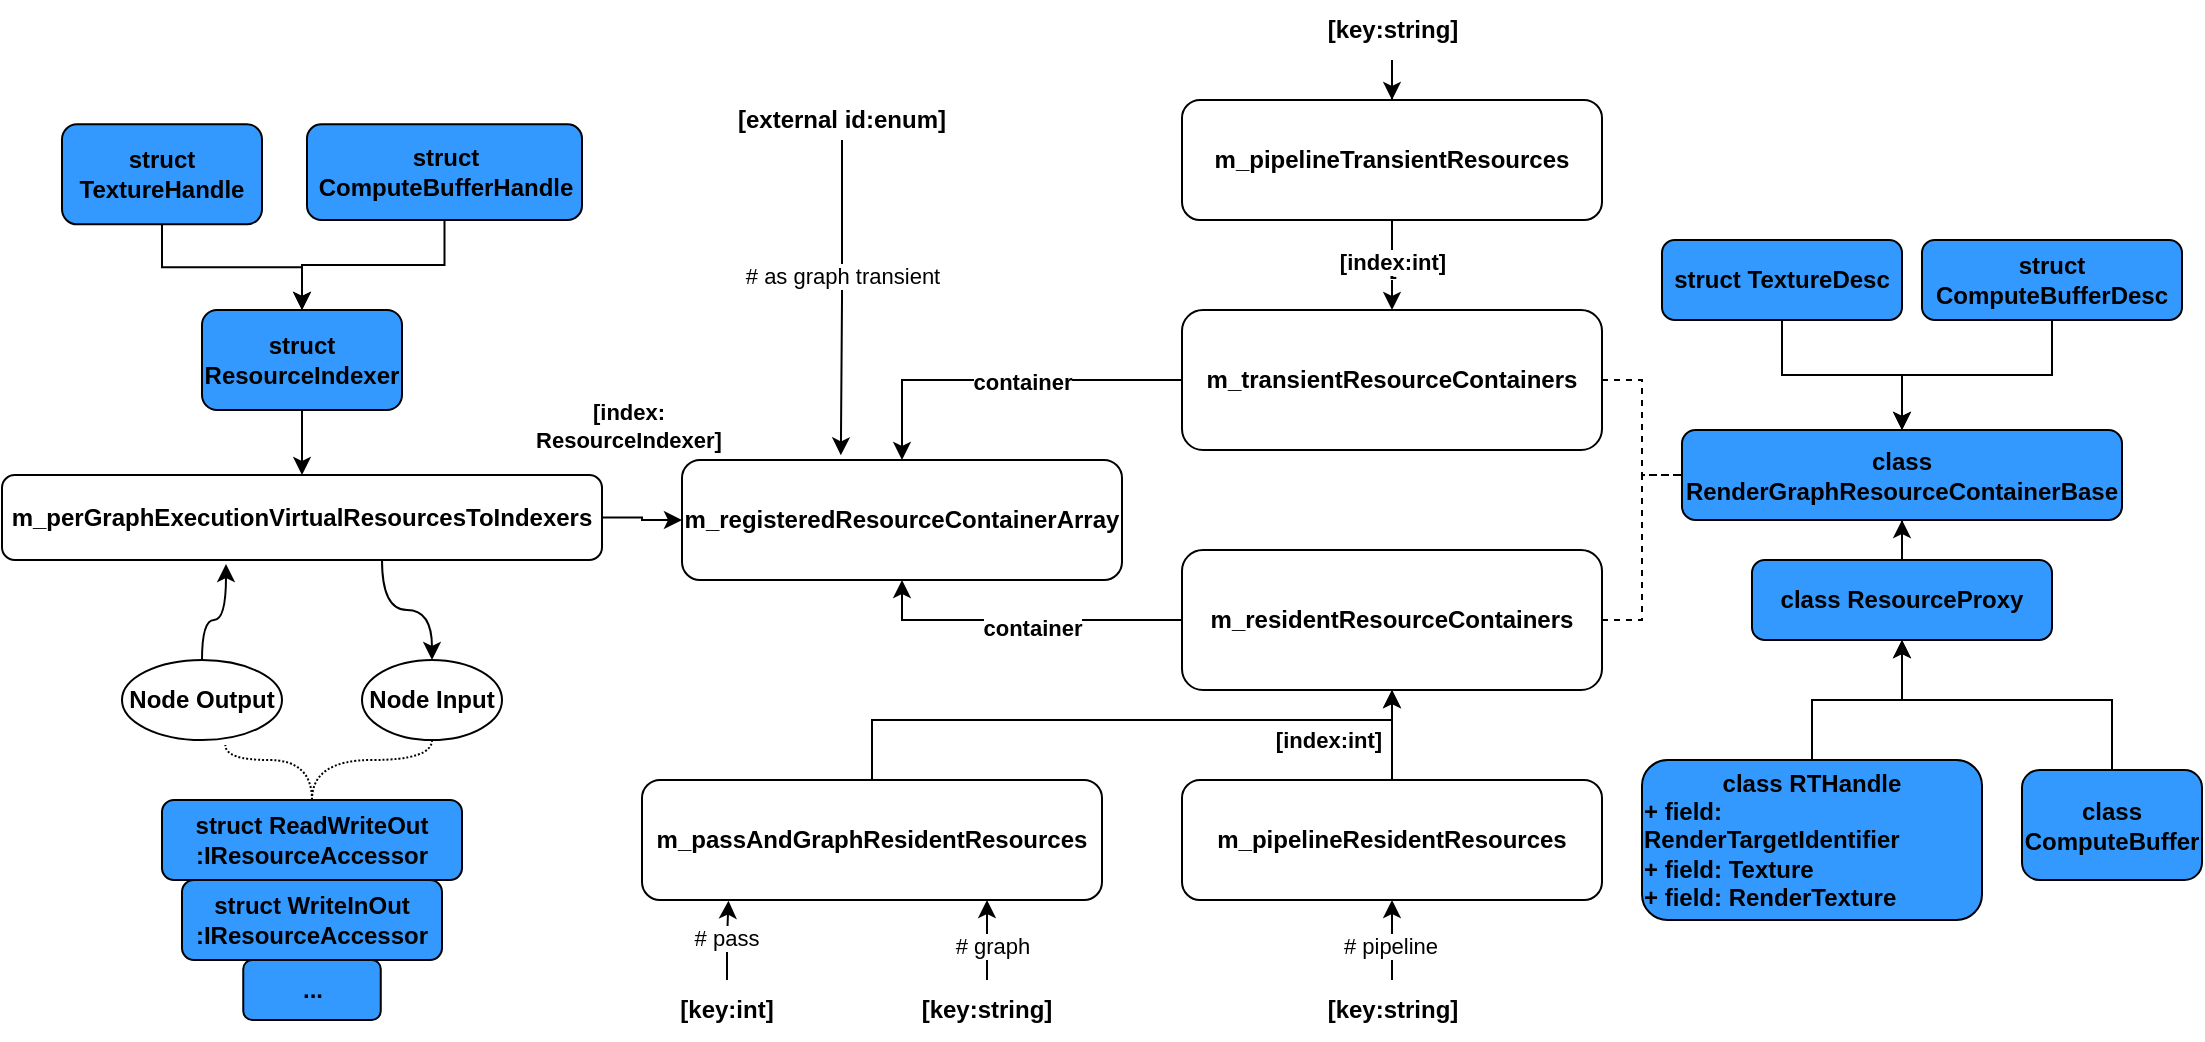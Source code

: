 <mxfile version="25.0.3">
  <diagram name="第 1 页" id="qXyWtnpy06NKacPrnchH">
    <mxGraphModel dx="1554" dy="561" grid="1" gridSize="10" guides="1" tooltips="1" connect="1" arrows="1" fold="1" page="0" pageScale="1" pageWidth="827" pageHeight="1169" math="0" shadow="0">
      <root>
        <mxCell id="0" />
        <mxCell id="1" parent="0" />
        <mxCell id="BufYAGHe7bM5gr6QDqCF-9" value="[" style="edgeStyle=orthogonalEdgeStyle;rounded=0;orthogonalLoop=1;jettySize=auto;html=1;entryX=0.5;entryY=0;entryDx=0;entryDy=0;fontStyle=1" parent="1" source="BufYAGHe7bM5gr6QDqCF-1" target="BufYAGHe7bM5gr6QDqCF-3" edge="1">
          <mxGeometry relative="1" as="geometry" />
        </mxCell>
        <mxCell id="BufYAGHe7bM5gr6QDqCF-15" value="[index:int]" style="edgeLabel;html=1;align=center;verticalAlign=middle;resizable=0;points=[];fontStyle=1" parent="BufYAGHe7bM5gr6QDqCF-9" vertex="1" connectable="0">
          <mxGeometry x="-0.088" relative="1" as="geometry">
            <mxPoint as="offset" />
          </mxGeometry>
        </mxCell>
        <mxCell id="BufYAGHe7bM5gr6QDqCF-1" value="m_pipelineTransientResources" style="rounded=1;whiteSpace=wrap;html=1;fontStyle=1" parent="1" vertex="1">
          <mxGeometry x="260" y="170" width="210" height="60" as="geometry" />
        </mxCell>
        <mxCell id="BufYAGHe7bM5gr6QDqCF-10" style="edgeStyle=orthogonalEdgeStyle;rounded=0;orthogonalLoop=1;jettySize=auto;html=1;fontStyle=1" parent="1" source="BufYAGHe7bM5gr6QDqCF-2" target="BufYAGHe7bM5gr6QDqCF-4" edge="1">
          <mxGeometry relative="1" as="geometry" />
        </mxCell>
        <mxCell id="BufYAGHe7bM5gr6QDqCF-16" value="[index:int]" style="edgeLabel;html=1;align=center;verticalAlign=middle;resizable=0;points=[];fontStyle=1" parent="BufYAGHe7bM5gr6QDqCF-10" vertex="1" connectable="0">
          <mxGeometry x="-0.032" y="-1" relative="1" as="geometry">
            <mxPoint x="-33" y="2" as="offset" />
          </mxGeometry>
        </mxCell>
        <mxCell id="BufYAGHe7bM5gr6QDqCF-2" value="m_pipelineResidentResources" style="rounded=1;whiteSpace=wrap;html=1;fontStyle=1" parent="1" vertex="1">
          <mxGeometry x="260" y="510" width="210" height="60" as="geometry" />
        </mxCell>
        <mxCell id="BufYAGHe7bM5gr6QDqCF-7" style="edgeStyle=orthogonalEdgeStyle;rounded=0;orthogonalLoop=1;jettySize=auto;html=1;entryX=0.5;entryY=0;entryDx=0;entryDy=0;fontStyle=1" parent="1" source="BufYAGHe7bM5gr6QDqCF-3" target="BufYAGHe7bM5gr6QDqCF-5" edge="1">
          <mxGeometry relative="1" as="geometry" />
        </mxCell>
        <mxCell id="BufYAGHe7bM5gr6QDqCF-17" value="container" style="edgeLabel;html=1;align=center;verticalAlign=middle;resizable=0;points=[];fontStyle=1" parent="BufYAGHe7bM5gr6QDqCF-7" vertex="1" connectable="0">
          <mxGeometry x="-0.113" y="1" relative="1" as="geometry">
            <mxPoint as="offset" />
          </mxGeometry>
        </mxCell>
        <mxCell id="BufYAGHe7bM5gr6QDqCF-23" style="edgeStyle=orthogonalEdgeStyle;rounded=0;orthogonalLoop=1;jettySize=auto;html=1;strokeColor=default;dashed=1;endArrow=none;endFill=0;entryX=0;entryY=0.5;entryDx=0;entryDy=0;fontStyle=1" parent="1" source="BufYAGHe7bM5gr6QDqCF-3" target="BufYAGHe7bM5gr6QDqCF-24" edge="1">
          <mxGeometry relative="1" as="geometry">
            <mxPoint x="580" y="310" as="targetPoint" />
          </mxGeometry>
        </mxCell>
        <mxCell id="BufYAGHe7bM5gr6QDqCF-3" value="m_transientResourceContainers" style="rounded=1;whiteSpace=wrap;html=1;fontStyle=1" parent="1" vertex="1">
          <mxGeometry x="260" y="275" width="210" height="70" as="geometry" />
        </mxCell>
        <mxCell id="BufYAGHe7bM5gr6QDqCF-8" style="edgeStyle=orthogonalEdgeStyle;rounded=0;orthogonalLoop=1;jettySize=auto;html=1;entryX=0.5;entryY=1;entryDx=0;entryDy=0;fontStyle=1" parent="1" source="BufYAGHe7bM5gr6QDqCF-4" target="BufYAGHe7bM5gr6QDqCF-5" edge="1">
          <mxGeometry relative="1" as="geometry" />
        </mxCell>
        <mxCell id="BufYAGHe7bM5gr6QDqCF-18" value="container" style="edgeLabel;html=1;align=center;verticalAlign=middle;resizable=0;points=[];fontStyle=1" parent="BufYAGHe7bM5gr6QDqCF-8" vertex="1" connectable="0">
          <mxGeometry x="-0.064" y="4" relative="1" as="geometry">
            <mxPoint as="offset" />
          </mxGeometry>
        </mxCell>
        <mxCell id="BufYAGHe7bM5gr6QDqCF-25" style="edgeStyle=orthogonalEdgeStyle;rounded=0;orthogonalLoop=1;jettySize=auto;html=1;entryX=0;entryY=0.5;entryDx=0;entryDy=0;endArrow=none;endFill=0;dashed=1;fontStyle=1" parent="1" source="BufYAGHe7bM5gr6QDqCF-4" target="BufYAGHe7bM5gr6QDqCF-24" edge="1">
          <mxGeometry relative="1" as="geometry" />
        </mxCell>
        <mxCell id="BufYAGHe7bM5gr6QDqCF-4" value="m_residentResourceContainers" style="rounded=1;whiteSpace=wrap;html=1;fontStyle=1" parent="1" vertex="1">
          <mxGeometry x="260" y="395" width="210" height="70" as="geometry" />
        </mxCell>
        <mxCell id="BufYAGHe7bM5gr6QDqCF-5" value="m_registeredResourceContainerArray" style="rounded=1;whiteSpace=wrap;html=1;fontStyle=1" parent="1" vertex="1">
          <mxGeometry x="10" y="350" width="220" height="60" as="geometry" />
        </mxCell>
        <mxCell id="BufYAGHe7bM5gr6QDqCF-12" style="edgeStyle=orthogonalEdgeStyle;rounded=0;orthogonalLoop=1;jettySize=auto;html=1;fontStyle=1" parent="1" source="BufYAGHe7bM5gr6QDqCF-11" target="BufYAGHe7bM5gr6QDqCF-1" edge="1">
          <mxGeometry relative="1" as="geometry" />
        </mxCell>
        <mxCell id="BufYAGHe7bM5gr6QDqCF-11" value="[key:string]" style="text;html=1;align=center;verticalAlign=middle;whiteSpace=wrap;rounded=0;fontStyle=1" parent="1" vertex="1">
          <mxGeometry x="332.5" y="120" width="65" height="30" as="geometry" />
        </mxCell>
        <mxCell id="BufYAGHe7bM5gr6QDqCF-14" style="edgeStyle=orthogonalEdgeStyle;rounded=0;orthogonalLoop=1;jettySize=auto;html=1;fontStyle=1" parent="1" source="BufYAGHe7bM5gr6QDqCF-13" target="BufYAGHe7bM5gr6QDqCF-2" edge="1">
          <mxGeometry relative="1" as="geometry" />
        </mxCell>
        <mxCell id="-g4H8ULdePtvUiD-AYci-40" value="# pipeline" style="edgeLabel;html=1;align=center;verticalAlign=middle;resizable=0;points=[];" parent="BufYAGHe7bM5gr6QDqCF-14" vertex="1" connectable="0">
          <mxGeometry x="-0.153" y="1" relative="1" as="geometry">
            <mxPoint as="offset" />
          </mxGeometry>
        </mxCell>
        <mxCell id="BufYAGHe7bM5gr6QDqCF-13" value="[key:string]" style="text;html=1;align=center;verticalAlign=middle;whiteSpace=wrap;rounded=0;fontStyle=1" parent="1" vertex="1">
          <mxGeometry x="332.5" y="610" width="65" height="30" as="geometry" />
        </mxCell>
        <mxCell id="BufYAGHe7bM5gr6QDqCF-24" value="class RenderGraphResourceContainerBase" style="rounded=1;whiteSpace=wrap;html=1;fontStyle=1;fillColor=#3399FF;" parent="1" vertex="1">
          <mxGeometry x="510" y="335" width="220" height="45" as="geometry" />
        </mxCell>
        <mxCell id="BufYAGHe7bM5gr6QDqCF-31" value="" style="edgeStyle=orthogonalEdgeStyle;rounded=0;orthogonalLoop=1;jettySize=auto;html=1;fontStyle=1" parent="1" source="BufYAGHe7bM5gr6QDqCF-26" target="BufYAGHe7bM5gr6QDqCF-24" edge="1">
          <mxGeometry relative="1" as="geometry" />
        </mxCell>
        <mxCell id="BufYAGHe7bM5gr6QDqCF-26" value="class Resource&lt;span style=&quot;background-color: initial;&quot;&gt;Proxy&lt;/span&gt;" style="rounded=1;whiteSpace=wrap;html=1;arcSize=16;fontStyle=1;fillColor=#3399FF;" parent="1" vertex="1">
          <mxGeometry x="545" y="400" width="150" height="40" as="geometry" />
        </mxCell>
        <mxCell id="BufYAGHe7bM5gr6QDqCF-46" style="edgeStyle=orthogonalEdgeStyle;rounded=0;orthogonalLoop=1;jettySize=auto;html=1;entryX=0.5;entryY=1;entryDx=0;entryDy=0;fontStyle=1" parent="1" source="BufYAGHe7bM5gr6QDqCF-28" target="BufYAGHe7bM5gr6QDqCF-26" edge="1">
          <mxGeometry relative="1" as="geometry">
            <Array as="points">
              <mxPoint x="725" y="470" />
              <mxPoint x="620" y="470" />
            </Array>
          </mxGeometry>
        </mxCell>
        <mxCell id="BufYAGHe7bM5gr6QDqCF-28" value="class&lt;div&gt;ComputeBuffer&lt;/div&gt;" style="rounded=1;whiteSpace=wrap;html=1;arcSize=16;fontStyle=1;fillColor=#3399FF;" parent="1" vertex="1">
          <mxGeometry x="680" y="505" width="90" height="55" as="geometry" />
        </mxCell>
        <mxCell id="BufYAGHe7bM5gr6QDqCF-49" style="edgeStyle=orthogonalEdgeStyle;rounded=0;orthogonalLoop=1;jettySize=auto;html=1;entryX=0.5;entryY=1;entryDx=0;entryDy=0;fontStyle=1" parent="1" source="BufYAGHe7bM5gr6QDqCF-48" target="BufYAGHe7bM5gr6QDqCF-26" edge="1">
          <mxGeometry relative="1" as="geometry" />
        </mxCell>
        <mxCell id="BufYAGHe7bM5gr6QDqCF-48" value="&lt;div&gt;class&amp;nbsp;&lt;span style=&quot;background-color: initial;&quot;&gt;RTHandle&lt;/span&gt;&lt;/div&gt;&lt;span style=&quot;&quot;&gt;&lt;div style=&quot;text-align: left;&quot;&gt;&lt;span style=&quot;background-color: initial;&quot;&gt;+ field: RenderTargetIdentifier&lt;/span&gt;&lt;/div&gt;&lt;/span&gt;&lt;div style=&quot;text-align: left;&quot;&gt;&lt;span style=&quot;&quot;&gt;+ field: Texture&lt;/span&gt;&lt;span style=&quot;text-align: left;&quot;&gt;&lt;br&gt;&lt;/span&gt;&lt;/div&gt;&lt;div style=&quot;text-align: left;&quot;&gt;&lt;span style=&quot;&quot;&gt;+ field: RenderTexture&lt;/span&gt;&lt;span style=&quot;text-align: left;&quot;&gt;&lt;br&gt;&lt;/span&gt;&lt;/div&gt;" style="rounded=1;whiteSpace=wrap;html=1;arcSize=16;fontStyle=1;fillColor=#3399FF;" parent="1" vertex="1">
          <mxGeometry x="490" y="500" width="170" height="80" as="geometry" />
        </mxCell>
        <mxCell id="-g4H8ULdePtvUiD-AYci-14" value="" style="edgeStyle=orthogonalEdgeStyle;rounded=0;orthogonalLoop=1;jettySize=auto;html=1;fontStyle=1" parent="1" source="BufYAGHe7bM5gr6QDqCF-50" target="-g4H8ULdePtvUiD-AYci-1" edge="1">
          <mxGeometry relative="1" as="geometry" />
        </mxCell>
        <mxCell id="BufYAGHe7bM5gr6QDqCF-50" value="struct ResourceIndexer" style="rounded=1;whiteSpace=wrap;html=1;fontStyle=1;fillColor=#3399FF;" parent="1" vertex="1">
          <mxGeometry x="-230" y="275" width="100" height="50" as="geometry" />
        </mxCell>
        <mxCell id="BufYAGHe7bM5gr6QDqCF-54" style="edgeStyle=orthogonalEdgeStyle;rounded=0;orthogonalLoop=1;jettySize=auto;html=1;entryX=0.5;entryY=0;entryDx=0;entryDy=0;fontStyle=1" parent="1" source="BufYAGHe7bM5gr6QDqCF-52" target="BufYAGHe7bM5gr6QDqCF-50" edge="1">
          <mxGeometry relative="1" as="geometry" />
        </mxCell>
        <mxCell id="BufYAGHe7bM5gr6QDqCF-52" value="struct&lt;div&gt;TextureHandle&lt;/div&gt;" style="rounded=1;whiteSpace=wrap;html=1;fontStyle=1;fillColor=#3399FF;" parent="1" vertex="1">
          <mxGeometry x="-300" y="182.18" width="100" height="50" as="geometry" />
        </mxCell>
        <mxCell id="BufYAGHe7bM5gr6QDqCF-55" style="edgeStyle=orthogonalEdgeStyle;rounded=0;orthogonalLoop=1;jettySize=auto;html=1;entryX=0.5;entryY=0;entryDx=0;entryDy=0;fontStyle=1" parent="1" source="BufYAGHe7bM5gr6QDqCF-53" target="BufYAGHe7bM5gr6QDqCF-50" edge="1">
          <mxGeometry relative="1" as="geometry" />
        </mxCell>
        <mxCell id="BufYAGHe7bM5gr6QDqCF-53" value="struct&lt;div&gt;ComputeBufferHandle&lt;/div&gt;" style="rounded=1;whiteSpace=wrap;html=1;fontStyle=1;fillColor=#3399FF;" parent="1" vertex="1">
          <mxGeometry x="-177.5" y="182.18" width="137.5" height="47.82" as="geometry" />
        </mxCell>
        <mxCell id="-g4H8ULdePtvUiD-AYci-12" style="edgeStyle=orthogonalEdgeStyle;rounded=0;orthogonalLoop=1;jettySize=auto;html=1;fontStyle=1" parent="1" source="-g4H8ULdePtvUiD-AYci-1" target="BufYAGHe7bM5gr6QDqCF-5" edge="1">
          <mxGeometry relative="1" as="geometry" />
        </mxCell>
        <mxCell id="-g4H8ULdePtvUiD-AYci-21" style="edgeStyle=orthogonalEdgeStyle;rounded=0;orthogonalLoop=1;jettySize=auto;html=1;entryX=0.5;entryY=0;entryDx=0;entryDy=0;curved=1;" parent="1" source="-g4H8ULdePtvUiD-AYci-1" target="-g4H8ULdePtvUiD-AYci-15" edge="1">
          <mxGeometry relative="1" as="geometry">
            <Array as="points">
              <mxPoint x="-140" y="425" />
              <mxPoint x="-115" y="425" />
            </Array>
          </mxGeometry>
        </mxCell>
        <mxCell id="-g4H8ULdePtvUiD-AYci-1" value="m_perGraphExecutionVirtualResourcesToIndexers" style="rounded=1;whiteSpace=wrap;html=1;fontStyle=1" parent="1" vertex="1">
          <mxGeometry x="-330" y="357.5" width="300" height="42.5" as="geometry" />
        </mxCell>
        <mxCell id="-g4H8ULdePtvUiD-AYci-10" value="[index:&lt;div&gt;ResourceIndexer]&lt;/div&gt;" style="edgeLabel;html=1;align=center;verticalAlign=middle;resizable=0;points=[];fontStyle=1" parent="1" vertex="1" connectable="0">
          <mxGeometry x="-10.003" y="275.002" as="geometry">
            <mxPoint x="-7" y="58" as="offset" />
          </mxGeometry>
        </mxCell>
        <mxCell id="-g4H8ULdePtvUiD-AYci-15" value="Node Input" style="ellipse;whiteSpace=wrap;html=1;fontStyle=1" parent="1" vertex="1">
          <mxGeometry x="-150" y="450" width="70" height="40" as="geometry" />
        </mxCell>
        <mxCell id="-g4H8ULdePtvUiD-AYci-16" value="Node Output" style="ellipse;whiteSpace=wrap;html=1;fontStyle=1" parent="1" vertex="1">
          <mxGeometry x="-270" y="450" width="80" height="40" as="geometry" />
        </mxCell>
        <mxCell id="-g4H8ULdePtvUiD-AYci-23" style="edgeStyle=orthogonalEdgeStyle;rounded=0;orthogonalLoop=1;jettySize=auto;html=1;curved=1;" parent="1" source="-g4H8ULdePtvUiD-AYci-16" edge="1">
          <mxGeometry relative="1" as="geometry">
            <mxPoint x="-218" y="402" as="targetPoint" />
            <Array as="points">
              <mxPoint x="-230" y="430" />
              <mxPoint x="-218" y="430" />
            </Array>
          </mxGeometry>
        </mxCell>
        <mxCell id="-g4H8ULdePtvUiD-AYci-24" value="[external id:enum]" style="text;html=1;align=center;verticalAlign=middle;whiteSpace=wrap;rounded=0;fontStyle=1" parent="1" vertex="1">
          <mxGeometry x="30" y="170" width="120" height="20" as="geometry" />
        </mxCell>
        <mxCell id="-g4H8ULdePtvUiD-AYci-26" style="edgeStyle=orthogonalEdgeStyle;rounded=0;orthogonalLoop=1;jettySize=auto;html=1;entryX=0.361;entryY=-0.039;entryDx=0;entryDy=0;entryPerimeter=0;" parent="1" source="-g4H8ULdePtvUiD-AYci-24" target="BufYAGHe7bM5gr6QDqCF-5" edge="1">
          <mxGeometry relative="1" as="geometry" />
        </mxCell>
        <mxCell id="-g4H8ULdePtvUiD-AYci-27" value="# as graph transient" style="edgeLabel;html=1;align=center;verticalAlign=middle;resizable=0;points=[];" parent="-g4H8ULdePtvUiD-AYci-26" vertex="1" connectable="0">
          <mxGeometry x="-0.141" relative="1" as="geometry">
            <mxPoint as="offset" />
          </mxGeometry>
        </mxCell>
        <mxCell id="-g4H8ULdePtvUiD-AYci-30" style="edgeStyle=orthogonalEdgeStyle;rounded=0;orthogonalLoop=1;jettySize=auto;html=1;entryX=0.5;entryY=1;entryDx=0;entryDy=0;" parent="1" source="-g4H8ULdePtvUiD-AYci-28" target="BufYAGHe7bM5gr6QDqCF-4" edge="1">
          <mxGeometry relative="1" as="geometry">
            <Array as="points">
              <mxPoint x="105" y="480" />
              <mxPoint x="365" y="480" />
            </Array>
          </mxGeometry>
        </mxCell>
        <mxCell id="-g4H8ULdePtvUiD-AYci-28" value="&lt;b&gt;m_passAndGraphResidentResources&lt;/b&gt;" style="rounded=1;whiteSpace=wrap;html=1;" parent="1" vertex="1">
          <mxGeometry x="-10" y="510" width="230" height="60" as="geometry" />
        </mxCell>
        <mxCell id="-g4H8ULdePtvUiD-AYci-33" style="edgeStyle=orthogonalEdgeStyle;rounded=0;orthogonalLoop=1;jettySize=auto;html=1;entryX=0.75;entryY=1;entryDx=0;entryDy=0;" parent="1" source="-g4H8ULdePtvUiD-AYci-31" target="-g4H8ULdePtvUiD-AYci-28" edge="1">
          <mxGeometry relative="1" as="geometry" />
        </mxCell>
        <mxCell id="-g4H8ULdePtvUiD-AYci-37" value="&lt;div style=&quot;text-align: start;&quot;&gt;&lt;font face=&quot;monospace&quot; color=&quot;rgba(0, 0, 0, 0)&quot;&gt;&lt;span style=&quot;font-size: 0px;&quot;&gt;# graph&amp;nbsp;&lt;/span&gt;&lt;/font&gt;&lt;/div&gt;" style="edgeLabel;html=1;align=center;verticalAlign=middle;resizable=0;points=[];" parent="-g4H8ULdePtvUiD-AYci-33" vertex="1" connectable="0">
          <mxGeometry x="-0.12" y="-1" relative="1" as="geometry">
            <mxPoint as="offset" />
          </mxGeometry>
        </mxCell>
        <mxCell id="-g4H8ULdePtvUiD-AYci-38" value="# graph" style="edgeLabel;html=1;align=center;verticalAlign=middle;resizable=0;points=[];" parent="-g4H8ULdePtvUiD-AYci-33" vertex="1" connectable="0">
          <mxGeometry x="-0.153" y="-2" relative="1" as="geometry">
            <mxPoint as="offset" />
          </mxGeometry>
        </mxCell>
        <mxCell id="-g4H8ULdePtvUiD-AYci-31" value="[key:string]" style="text;html=1;align=center;verticalAlign=middle;whiteSpace=wrap;rounded=0;fontStyle=1" parent="1" vertex="1">
          <mxGeometry x="130" y="610" width="65" height="30" as="geometry" />
        </mxCell>
        <mxCell id="-g4H8ULdePtvUiD-AYci-32" value="[key:int]" style="text;html=1;align=center;verticalAlign=middle;whiteSpace=wrap;rounded=0;fontStyle=1" parent="1" vertex="1">
          <mxGeometry y="610" width="65" height="30" as="geometry" />
        </mxCell>
        <mxCell id="-g4H8ULdePtvUiD-AYci-34" style="edgeStyle=orthogonalEdgeStyle;rounded=0;orthogonalLoop=1;jettySize=auto;html=1;entryX=0.188;entryY=1.006;entryDx=0;entryDy=0;entryPerimeter=0;" parent="1" source="-g4H8ULdePtvUiD-AYci-32" target="-g4H8ULdePtvUiD-AYci-28" edge="1">
          <mxGeometry relative="1" as="geometry" />
        </mxCell>
        <mxCell id="-g4H8ULdePtvUiD-AYci-35" value="# pass" style="edgeLabel;html=1;align=center;verticalAlign=middle;resizable=0;points=[];" parent="-g4H8ULdePtvUiD-AYci-34" vertex="1" connectable="0">
          <mxGeometry x="-0.006" y="2" relative="1" as="geometry">
            <mxPoint x="-1" y="1" as="offset" />
          </mxGeometry>
        </mxCell>
        <mxCell id="FSrQykS6VgGlDEYOcyq--6" style="edgeStyle=orthogonalEdgeStyle;rounded=0;orthogonalLoop=1;jettySize=auto;html=1;entryX=0.5;entryY=1;entryDx=0;entryDy=0;endArrow=none;endFill=0;dashed=1;dashPattern=1 1;curved=1;" edge="1" parent="1" source="FSrQykS6VgGlDEYOcyq--2" target="-g4H8ULdePtvUiD-AYci-15">
          <mxGeometry relative="1" as="geometry" />
        </mxCell>
        <mxCell id="FSrQykS6VgGlDEYOcyq--2" value="&lt;div&gt;struct&amp;nbsp;ReadWriteOut&lt;/div&gt;&lt;div&gt;&lt;span style=&quot;background-color: initial;&quot;&gt;:IResourceAccessor&lt;/span&gt;&lt;/div&gt;" style="rounded=1;whiteSpace=wrap;html=1;fontStyle=1;fillColor=#3399FF;" vertex="1" parent="1">
          <mxGeometry x="-250" y="520" width="150" height="40" as="geometry" />
        </mxCell>
        <mxCell id="FSrQykS6VgGlDEYOcyq--3" style="edgeStyle=orthogonalEdgeStyle;rounded=0;orthogonalLoop=1;jettySize=auto;html=1;entryX=0.646;entryY=1.063;entryDx=0;entryDy=0;entryPerimeter=0;dashed=1;dashPattern=1 1;curved=1;endArrow=none;endFill=0;" edge="1" parent="1" source="FSrQykS6VgGlDEYOcyq--2" target="-g4H8ULdePtvUiD-AYci-16">
          <mxGeometry relative="1" as="geometry" />
        </mxCell>
        <mxCell id="FSrQykS6VgGlDEYOcyq--15" style="edgeStyle=orthogonalEdgeStyle;rounded=0;orthogonalLoop=1;jettySize=auto;html=1;entryX=0.5;entryY=0;entryDx=0;entryDy=0;" edge="1" parent="1" source="FSrQykS6VgGlDEYOcyq--7" target="BufYAGHe7bM5gr6QDqCF-24">
          <mxGeometry relative="1" as="geometry" />
        </mxCell>
        <mxCell id="FSrQykS6VgGlDEYOcyq--7" value="struct TextureDesc" style="rounded=1;whiteSpace=wrap;html=1;arcSize=16;fontStyle=1;fillColor=#3399FF;" vertex="1" parent="1">
          <mxGeometry x="500" y="240" width="120" height="40" as="geometry" />
        </mxCell>
        <mxCell id="FSrQykS6VgGlDEYOcyq--8" value="&lt;div&gt;struct WriteInOut&lt;/div&gt;&lt;div&gt;:IResourceAccessor&lt;/div&gt;" style="whiteSpace=wrap;html=1;fillColor=#3399FF;rounded=1;fontStyle=1;" vertex="1" parent="1">
          <mxGeometry x="-240" y="560" width="130" height="40" as="geometry" />
        </mxCell>
        <mxCell id="FSrQykS6VgGlDEYOcyq--12" value="..." style="whiteSpace=wrap;html=1;fillColor=#3399FF;rounded=1;fontStyle=1;" vertex="1" parent="1">
          <mxGeometry x="-209.37" y="600" width="68.75" height="30" as="geometry" />
        </mxCell>
        <mxCell id="FSrQykS6VgGlDEYOcyq--16" style="edgeStyle=orthogonalEdgeStyle;rounded=0;orthogonalLoop=1;jettySize=auto;html=1;entryX=0.5;entryY=0;entryDx=0;entryDy=0;" edge="1" parent="1" source="FSrQykS6VgGlDEYOcyq--14" target="BufYAGHe7bM5gr6QDqCF-24">
          <mxGeometry relative="1" as="geometry" />
        </mxCell>
        <mxCell id="FSrQykS6VgGlDEYOcyq--14" value="struct ComputeBufferDesc" style="rounded=1;whiteSpace=wrap;html=1;arcSize=16;fontStyle=1;fillColor=#3399FF;" vertex="1" parent="1">
          <mxGeometry x="630" y="240" width="130" height="40" as="geometry" />
        </mxCell>
      </root>
    </mxGraphModel>
  </diagram>
</mxfile>
